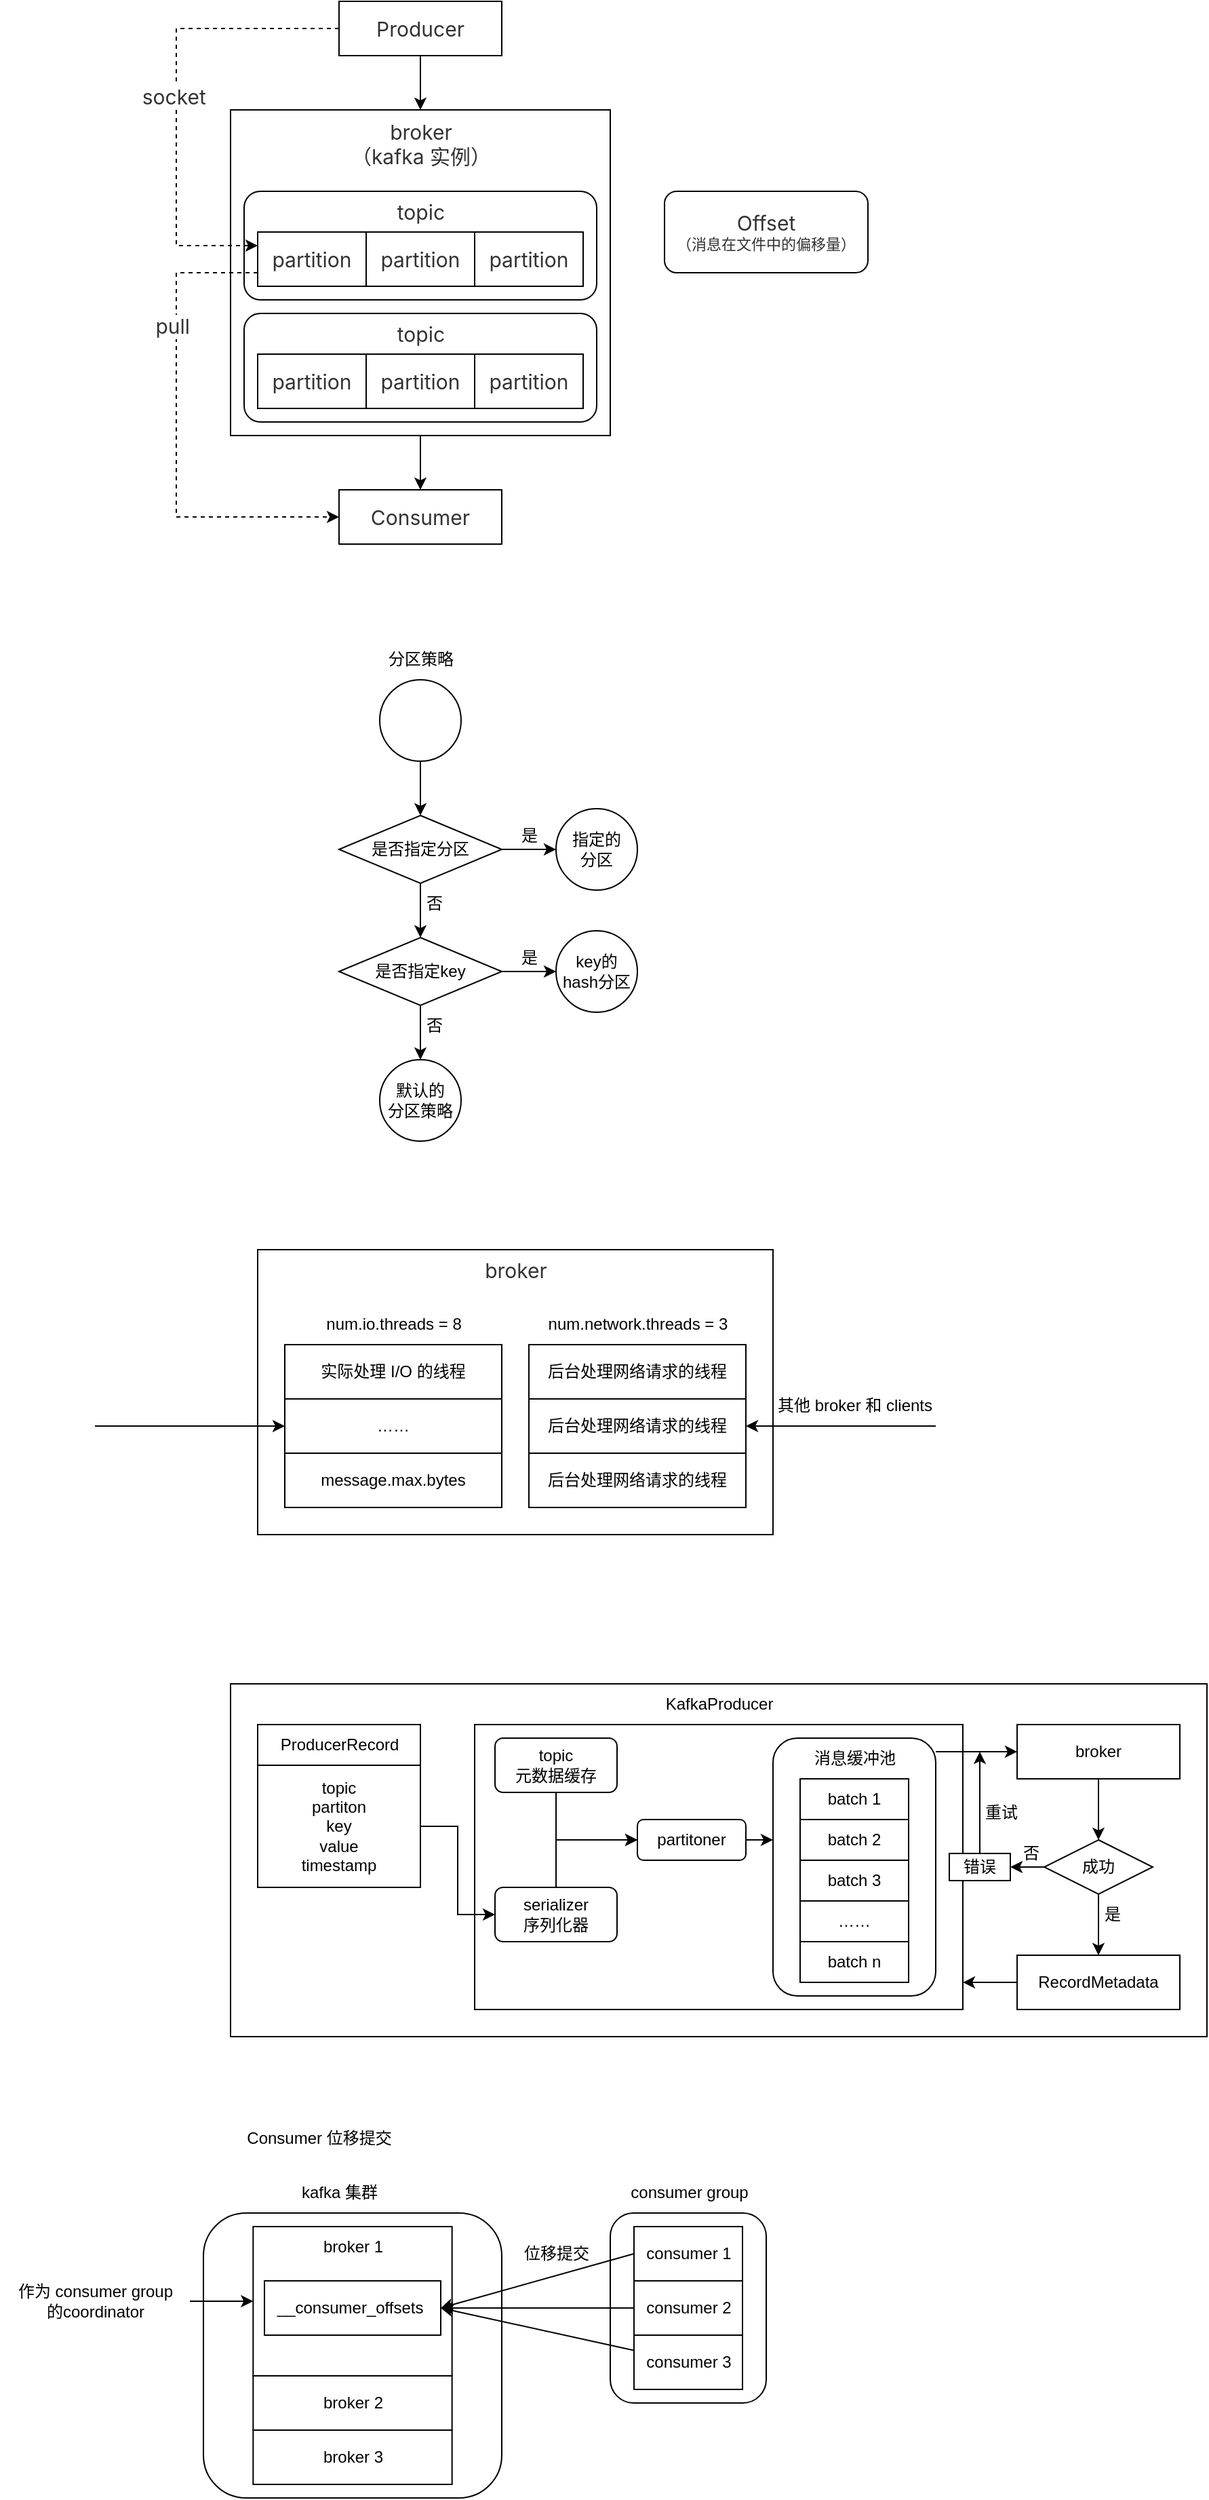 <mxfile version="20.3.6" type="github">
  <diagram id="tUmb8XhlvgioK_n3crcl" name="Page-1">
    <mxGraphModel dx="864" dy="456" grid="1" gridSize="10" guides="1" tooltips="1" connect="1" arrows="1" fold="1" page="1" pageScale="1" pageWidth="1000" pageHeight="1000" math="0" shadow="0">
      <root>
        <mxCell id="0" />
        <mxCell id="1" parent="0" />
        <mxCell id="RqvUq66pB6Gr40ib2uWk-3" value="&lt;span style=&quot;color: rgb(51, 51, 51); font-family: -apple-system, BlinkMacSystemFont, &amp;quot;Helvetica Neue&amp;quot;, &amp;quot;PingFang SC&amp;quot;, &amp;quot;Microsoft YaHei&amp;quot;, &amp;quot;Source Han Sans SC&amp;quot;, &amp;quot;Noto Sans CJK SC&amp;quot;, &amp;quot;WenQuanYi Micro Hei&amp;quot;, sans-serif; font-size: 15px; text-align: start; background-color: rgb(255, 255, 255);&quot;&gt;&lt;br&gt;&lt;/span&gt;" style="whiteSpace=wrap;html=1;" parent="1" vertex="1">
          <mxGeometry x="260" y="1000" width="380" height="210" as="geometry" />
        </mxCell>
        <mxCell id="quHDzJTUn6T4a545BPjp-5" value="&lt;span style=&quot;color: rgb(51, 51, 51); font-family: -apple-system, BlinkMacSystemFont, &amp;quot;Helvetica Neue&amp;quot;, &amp;quot;PingFang SC&amp;quot;, &amp;quot;Microsoft YaHei&amp;quot;, &amp;quot;Source Han Sans SC&amp;quot;, &amp;quot;Noto Sans CJK SC&amp;quot;, &amp;quot;WenQuanYi Micro Hei&amp;quot;, sans-serif; font-size: 15px; text-align: start; background-color: rgb(255, 255, 255);&quot;&gt;&lt;br&gt;&lt;/span&gt;" style="whiteSpace=wrap;html=1;" parent="1" vertex="1">
          <mxGeometry x="240" y="160" width="280" height="240" as="geometry" />
        </mxCell>
        <mxCell id="quHDzJTUn6T4a545BPjp-22" style="edgeStyle=orthogonalEdgeStyle;rounded=0;orthogonalLoop=1;jettySize=auto;html=1;" parent="1" source="quHDzJTUn6T4a545BPjp-1" target="quHDzJTUn6T4a545BPjp-5" edge="1">
          <mxGeometry relative="1" as="geometry" />
        </mxCell>
        <mxCell id="quHDzJTUn6T4a545BPjp-1" value="&lt;span style=&quot;color: rgb(51, 51, 51); font-family: -apple-system, BlinkMacSystemFont, &amp;quot;Helvetica Neue&amp;quot;, &amp;quot;PingFang SC&amp;quot;, &amp;quot;Microsoft YaHei&amp;quot;, &amp;quot;Source Han Sans SC&amp;quot;, &amp;quot;Noto Sans CJK SC&amp;quot;, &amp;quot;WenQuanYi Micro Hei&amp;quot;, sans-serif; font-size: 15px; text-align: start; background-color: rgb(255, 255, 255);&quot;&gt;Producer&lt;/span&gt;" style="rounded=0;whiteSpace=wrap;html=1;" parent="1" vertex="1">
          <mxGeometry x="320" y="80" width="120" height="40" as="geometry" />
        </mxCell>
        <mxCell id="quHDzJTUn6T4a545BPjp-3" value="&lt;span style=&quot;color: rgb(51, 51, 51); font-family: -apple-system, BlinkMacSystemFont, &amp;quot;Helvetica Neue&amp;quot;, &amp;quot;PingFang SC&amp;quot;, &amp;quot;Microsoft YaHei&amp;quot;, &amp;quot;Source Han Sans SC&amp;quot;, &amp;quot;Noto Sans CJK SC&amp;quot;, &amp;quot;WenQuanYi Micro Hei&amp;quot;, sans-serif; font-size: 15px; text-align: start; background-color: rgb(255, 255, 255);&quot;&gt;Consumer&lt;/span&gt;" style="rounded=0;whiteSpace=wrap;html=1;" parent="1" vertex="1">
          <mxGeometry x="320" y="440" width="120" height="40" as="geometry" />
        </mxCell>
        <mxCell id="quHDzJTUn6T4a545BPjp-23" style="edgeStyle=orthogonalEdgeStyle;rounded=0;orthogonalLoop=1;jettySize=auto;html=1;entryX=0.5;entryY=0;entryDx=0;entryDy=0;" parent="1" source="quHDzJTUn6T4a545BPjp-5" target="quHDzJTUn6T4a545BPjp-3" edge="1">
          <mxGeometry relative="1" as="geometry" />
        </mxCell>
        <mxCell id="quHDzJTUn6T4a545BPjp-13" value="" style="group" parent="1" vertex="1" connectable="0">
          <mxGeometry x="250" y="220" width="260" height="80" as="geometry" />
        </mxCell>
        <mxCell id="quHDzJTUn6T4a545BPjp-12" value="" style="rounded=1;whiteSpace=wrap;html=1;" parent="quHDzJTUn6T4a545BPjp-13" vertex="1">
          <mxGeometry width="260" height="80" as="geometry" />
        </mxCell>
        <mxCell id="quHDzJTUn6T4a545BPjp-7" value="&lt;span style=&quot;color: rgb(51, 51, 51); font-family: -apple-system, BlinkMacSystemFont, &amp;quot;Helvetica Neue&amp;quot;, &amp;quot;PingFang SC&amp;quot;, &amp;quot;Microsoft YaHei&amp;quot;, &amp;quot;Source Han Sans SC&amp;quot;, &amp;quot;Noto Sans CJK SC&amp;quot;, &amp;quot;WenQuanYi Micro Hei&amp;quot;, sans-serif; font-size: 15px; text-align: start; background-color: rgb(255, 255, 255);&quot;&gt;topic&lt;/span&gt;" style="text;html=1;align=center;verticalAlign=middle;resizable=0;points=[];autosize=1;strokeColor=none;fillColor=none;" parent="quHDzJTUn6T4a545BPjp-13" vertex="1">
          <mxGeometry x="100" width="60" height="30" as="geometry" />
        </mxCell>
        <mxCell id="quHDzJTUn6T4a545BPjp-8" value="&lt;span style=&quot;color: rgb(51, 51, 51); font-family: -apple-system, BlinkMacSystemFont, &amp;quot;Helvetica Neue&amp;quot;, &amp;quot;PingFang SC&amp;quot;, &amp;quot;Microsoft YaHei&amp;quot;, &amp;quot;Source Han Sans SC&amp;quot;, &amp;quot;Noto Sans CJK SC&amp;quot;, &amp;quot;WenQuanYi Micro Hei&amp;quot;, sans-serif; font-size: 15px; text-align: start; background-color: rgb(255, 255, 255);&quot;&gt;partition&lt;/span&gt;" style="rounded=0;whiteSpace=wrap;html=1;" parent="quHDzJTUn6T4a545BPjp-13" vertex="1">
          <mxGeometry x="10" y="30" width="80" height="40" as="geometry" />
        </mxCell>
        <mxCell id="quHDzJTUn6T4a545BPjp-9" value="&lt;span style=&quot;color: rgb(51, 51, 51); font-family: -apple-system, BlinkMacSystemFont, &amp;quot;Helvetica Neue&amp;quot;, &amp;quot;PingFang SC&amp;quot;, &amp;quot;Microsoft YaHei&amp;quot;, &amp;quot;Source Han Sans SC&amp;quot;, &amp;quot;Noto Sans CJK SC&amp;quot;, &amp;quot;WenQuanYi Micro Hei&amp;quot;, sans-serif; font-size: 15px; text-align: start; background-color: rgb(255, 255, 255);&quot;&gt;partition&lt;/span&gt;" style="rounded=0;whiteSpace=wrap;html=1;" parent="quHDzJTUn6T4a545BPjp-13" vertex="1">
          <mxGeometry x="90" y="30" width="80" height="40" as="geometry" />
        </mxCell>
        <mxCell id="quHDzJTUn6T4a545BPjp-10" value="&lt;span style=&quot;color: rgb(51, 51, 51); font-family: -apple-system, BlinkMacSystemFont, &amp;quot;Helvetica Neue&amp;quot;, &amp;quot;PingFang SC&amp;quot;, &amp;quot;Microsoft YaHei&amp;quot;, &amp;quot;Source Han Sans SC&amp;quot;, &amp;quot;Noto Sans CJK SC&amp;quot;, &amp;quot;WenQuanYi Micro Hei&amp;quot;, sans-serif; font-size: 15px; text-align: start; background-color: rgb(255, 255, 255);&quot;&gt;partition&lt;/span&gt;" style="rounded=0;whiteSpace=wrap;html=1;" parent="quHDzJTUn6T4a545BPjp-13" vertex="1">
          <mxGeometry x="170" y="30" width="80" height="40" as="geometry" />
        </mxCell>
        <mxCell id="quHDzJTUn6T4a545BPjp-16" value="" style="group" parent="1" vertex="1" connectable="0">
          <mxGeometry x="250" y="310" width="260" height="80" as="geometry" />
        </mxCell>
        <mxCell id="quHDzJTUn6T4a545BPjp-17" value="" style="rounded=1;whiteSpace=wrap;html=1;" parent="quHDzJTUn6T4a545BPjp-16" vertex="1">
          <mxGeometry width="260" height="80" as="geometry" />
        </mxCell>
        <mxCell id="quHDzJTUn6T4a545BPjp-18" value="&lt;span style=&quot;color: rgb(51, 51, 51); font-family: -apple-system, BlinkMacSystemFont, &amp;quot;Helvetica Neue&amp;quot;, &amp;quot;PingFang SC&amp;quot;, &amp;quot;Microsoft YaHei&amp;quot;, &amp;quot;Source Han Sans SC&amp;quot;, &amp;quot;Noto Sans CJK SC&amp;quot;, &amp;quot;WenQuanYi Micro Hei&amp;quot;, sans-serif; font-size: 15px; text-align: start; background-color: rgb(255, 255, 255);&quot;&gt;topic&lt;/span&gt;" style="text;html=1;align=center;verticalAlign=middle;resizable=0;points=[];autosize=1;strokeColor=none;fillColor=none;" parent="quHDzJTUn6T4a545BPjp-16" vertex="1">
          <mxGeometry x="100" width="60" height="30" as="geometry" />
        </mxCell>
        <mxCell id="quHDzJTUn6T4a545BPjp-19" value="&lt;span style=&quot;color: rgb(51, 51, 51); font-family: -apple-system, BlinkMacSystemFont, &amp;quot;Helvetica Neue&amp;quot;, &amp;quot;PingFang SC&amp;quot;, &amp;quot;Microsoft YaHei&amp;quot;, &amp;quot;Source Han Sans SC&amp;quot;, &amp;quot;Noto Sans CJK SC&amp;quot;, &amp;quot;WenQuanYi Micro Hei&amp;quot;, sans-serif; font-size: 15px; text-align: start; background-color: rgb(255, 255, 255);&quot;&gt;partition&lt;/span&gt;" style="rounded=0;whiteSpace=wrap;html=1;" parent="quHDzJTUn6T4a545BPjp-16" vertex="1">
          <mxGeometry x="10" y="30" width="80" height="40" as="geometry" />
        </mxCell>
        <mxCell id="quHDzJTUn6T4a545BPjp-20" value="&lt;span style=&quot;color: rgb(51, 51, 51); font-family: -apple-system, BlinkMacSystemFont, &amp;quot;Helvetica Neue&amp;quot;, &amp;quot;PingFang SC&amp;quot;, &amp;quot;Microsoft YaHei&amp;quot;, &amp;quot;Source Han Sans SC&amp;quot;, &amp;quot;Noto Sans CJK SC&amp;quot;, &amp;quot;WenQuanYi Micro Hei&amp;quot;, sans-serif; font-size: 15px; text-align: start; background-color: rgb(255, 255, 255);&quot;&gt;partition&lt;/span&gt;" style="rounded=0;whiteSpace=wrap;html=1;" parent="quHDzJTUn6T4a545BPjp-16" vertex="1">
          <mxGeometry x="90" y="30" width="80" height="40" as="geometry" />
        </mxCell>
        <mxCell id="quHDzJTUn6T4a545BPjp-21" value="&lt;span style=&quot;color: rgb(51, 51, 51); font-family: -apple-system, BlinkMacSystemFont, &amp;quot;Helvetica Neue&amp;quot;, &amp;quot;PingFang SC&amp;quot;, &amp;quot;Microsoft YaHei&amp;quot;, &amp;quot;Source Han Sans SC&amp;quot;, &amp;quot;Noto Sans CJK SC&amp;quot;, &amp;quot;WenQuanYi Micro Hei&amp;quot;, sans-serif; font-size: 15px; text-align: start; background-color: rgb(255, 255, 255);&quot;&gt;partition&lt;/span&gt;" style="rounded=0;whiteSpace=wrap;html=1;" parent="quHDzJTUn6T4a545BPjp-16" vertex="1">
          <mxGeometry x="170" y="30" width="80" height="40" as="geometry" />
        </mxCell>
        <mxCell id="quHDzJTUn6T4a545BPjp-28" value="&lt;span style=&quot;color: rgb(51, 51, 51); font-family: -apple-system, BlinkMacSystemFont, &amp;quot;Helvetica Neue&amp;quot;, &amp;quot;PingFang SC&amp;quot;, &amp;quot;Microsoft YaHei&amp;quot;, &amp;quot;Source Han Sans SC&amp;quot;, &amp;quot;Noto Sans CJK SC&amp;quot;, &amp;quot;WenQuanYi Micro Hei&amp;quot;, sans-serif; text-align: start; font-size: 15px;&quot;&gt;Offset&lt;/span&gt;&lt;br style=&quot;color: rgb(51, 51, 51); font-family: -apple-system, BlinkMacSystemFont, &amp;quot;Helvetica Neue&amp;quot;, &amp;quot;PingFang SC&amp;quot;, &amp;quot;Microsoft YaHei&amp;quot;, &amp;quot;Source Han Sans SC&amp;quot;, &amp;quot;Noto Sans CJK SC&amp;quot;, &amp;quot;WenQuanYi Micro Hei&amp;quot;, sans-serif; font-size: 12px; text-align: start;&quot;&gt;&lt;font style=&quot;color: rgb(51, 51, 51); font-family: -apple-system, BlinkMacSystemFont, &amp;quot;Helvetica Neue&amp;quot;, &amp;quot;PingFang SC&amp;quot;, &amp;quot;Microsoft YaHei&amp;quot;, &amp;quot;Source Han Sans SC&amp;quot;, &amp;quot;Noto Sans CJK SC&amp;quot;, &amp;quot;WenQuanYi Micro Hei&amp;quot;, sans-serif; text-align: start;&quot;&gt;（消息在文件中的偏移量）&lt;/font&gt;" style="rounded=1;whiteSpace=wrap;html=1;fontSize=11;" parent="1" vertex="1">
          <mxGeometry x="560" y="220" width="150" height="60" as="geometry" />
        </mxCell>
        <mxCell id="quHDzJTUn6T4a545BPjp-29" value="&lt;span style=&quot;color: rgb(51, 51, 51); font-family: -apple-system, BlinkMacSystemFont, &amp;quot;Helvetica Neue&amp;quot;, &amp;quot;PingFang SC&amp;quot;, &amp;quot;Microsoft YaHei&amp;quot;, &amp;quot;Source Han Sans SC&amp;quot;, &amp;quot;Noto Sans CJK SC&amp;quot;, &amp;quot;WenQuanYi Micro Hei&amp;quot;, sans-serif; font-size: 15px; text-align: start; background-color: rgb(255, 255, 255);&quot;&gt;broker&lt;/span&gt;&lt;br style=&quot;color: rgb(51, 51, 51); font-family: -apple-system, BlinkMacSystemFont, &amp;quot;Helvetica Neue&amp;quot;, &amp;quot;PingFang SC&amp;quot;, &amp;quot;Microsoft YaHei&amp;quot;, &amp;quot;Source Han Sans SC&amp;quot;, &amp;quot;Noto Sans CJK SC&amp;quot;, &amp;quot;WenQuanYi Micro Hei&amp;quot;, sans-serif; font-size: 15px; text-align: start;&quot;&gt;&lt;span style=&quot;color: rgb(51, 51, 51); font-family: -apple-system, BlinkMacSystemFont, &amp;quot;Helvetica Neue&amp;quot;, &amp;quot;PingFang SC&amp;quot;, &amp;quot;Microsoft YaHei&amp;quot;, &amp;quot;Source Han Sans SC&amp;quot;, &amp;quot;Noto Sans CJK SC&amp;quot;, &amp;quot;WenQuanYi Micro Hei&amp;quot;, sans-serif; font-size: 15px; text-align: start; background-color: rgb(255, 255, 255);&quot;&gt;（kafka 实例）&lt;/span&gt;" style="text;html=1;align=center;verticalAlign=middle;resizable=0;points=[];autosize=1;strokeColor=none;fillColor=none;fontSize=11;" parent="1" vertex="1">
          <mxGeometry x="315" y="160" width="130" height="50" as="geometry" />
        </mxCell>
        <mxCell id="quHDzJTUn6T4a545BPjp-30" style="edgeStyle=orthogonalEdgeStyle;rounded=0;orthogonalLoop=1;jettySize=auto;html=1;entryX=0;entryY=0.25;entryDx=0;entryDy=0;dashed=1;fontSize=11;exitX=0;exitY=0.5;exitDx=0;exitDy=0;" parent="1" source="quHDzJTUn6T4a545BPjp-1" target="quHDzJTUn6T4a545BPjp-8" edge="1">
          <mxGeometry relative="1" as="geometry">
            <Array as="points">
              <mxPoint x="200" y="100" />
              <mxPoint x="200" y="260" />
            </Array>
          </mxGeometry>
        </mxCell>
        <mxCell id="quHDzJTUn6T4a545BPjp-31" value="&lt;span style=&quot;color: rgb(51, 51, 51); font-family: -apple-system, BlinkMacSystemFont, &amp;quot;Helvetica Neue&amp;quot;, &amp;quot;PingFang SC&amp;quot;, &amp;quot;Microsoft YaHei&amp;quot;, &amp;quot;Source Han Sans SC&amp;quot;, &amp;quot;Noto Sans CJK SC&amp;quot;, &amp;quot;WenQuanYi Micro Hei&amp;quot;, sans-serif; font-size: 15px; text-align: start;&quot;&gt;socket&amp;nbsp;&lt;/span&gt;" style="edgeLabel;html=1;align=center;verticalAlign=middle;resizable=0;points=[];fontSize=11;" parent="quHDzJTUn6T4a545BPjp-30" vertex="1" connectable="0">
          <mxGeometry x="-0.423" y="2" relative="1" as="geometry">
            <mxPoint x="-22" y="48" as="offset" />
          </mxGeometry>
        </mxCell>
        <mxCell id="quHDzJTUn6T4a545BPjp-32" style="edgeStyle=orthogonalEdgeStyle;rounded=0;orthogonalLoop=1;jettySize=auto;html=1;entryX=0;entryY=0.5;entryDx=0;entryDy=0;dashed=1;fontSize=11;" parent="1" source="quHDzJTUn6T4a545BPjp-8" target="quHDzJTUn6T4a545BPjp-3" edge="1">
          <mxGeometry relative="1" as="geometry">
            <Array as="points">
              <mxPoint x="200" y="280" />
              <mxPoint x="200" y="460" />
            </Array>
          </mxGeometry>
        </mxCell>
        <mxCell id="quHDzJTUn6T4a545BPjp-33" value="&lt;span style=&quot;color: rgb(51, 51, 51); font-family: -apple-system, BlinkMacSystemFont, &amp;quot;Helvetica Neue&amp;quot;, &amp;quot;PingFang SC&amp;quot;, &amp;quot;Microsoft YaHei&amp;quot;, &amp;quot;Source Han Sans SC&amp;quot;, &amp;quot;Noto Sans CJK SC&amp;quot;, &amp;quot;WenQuanYi Micro Hei&amp;quot;, sans-serif; font-size: 15px; text-align: start;&quot;&gt;pull&amp;nbsp;&lt;/span&gt;" style="edgeLabel;html=1;align=center;verticalAlign=middle;resizable=0;points=[];fontSize=11;" parent="quHDzJTUn6T4a545BPjp-32" vertex="1" connectable="0">
          <mxGeometry x="-0.451" y="-1" relative="1" as="geometry">
            <mxPoint as="offset" />
          </mxGeometry>
        </mxCell>
        <mxCell id="tas6K1aLXxDEl5l0J1Os-1" value="分区策略" style="text;html=1;align=center;verticalAlign=middle;resizable=0;points=[];autosize=1;strokeColor=none;fillColor=none;" parent="1" vertex="1">
          <mxGeometry x="345" y="550" width="70" height="30" as="geometry" />
        </mxCell>
        <mxCell id="tas6K1aLXxDEl5l0J1Os-4" value="" style="edgeStyle=orthogonalEdgeStyle;rounded=0;orthogonalLoop=1;jettySize=auto;html=1;" parent="1" source="tas6K1aLXxDEl5l0J1Os-9" target="tas6K1aLXxDEl5l0J1Os-3" edge="1">
          <mxGeometry relative="1" as="geometry">
            <mxPoint x="380" y="640" as="sourcePoint" />
          </mxGeometry>
        </mxCell>
        <mxCell id="tas6K1aLXxDEl5l0J1Os-10" value="" style="edgeStyle=orthogonalEdgeStyle;rounded=0;orthogonalLoop=1;jettySize=auto;html=1;" parent="1" source="tas6K1aLXxDEl5l0J1Os-3" target="tas6K1aLXxDEl5l0J1Os-5" edge="1">
          <mxGeometry relative="1" as="geometry" />
        </mxCell>
        <mxCell id="tas6K1aLXxDEl5l0J1Os-15" value="" style="edgeStyle=orthogonalEdgeStyle;rounded=0;orthogonalLoop=1;jettySize=auto;html=1;" parent="1" source="tas6K1aLXxDEl5l0J1Os-3" target="tas6K1aLXxDEl5l0J1Os-14" edge="1">
          <mxGeometry relative="1" as="geometry" />
        </mxCell>
        <mxCell id="tas6K1aLXxDEl5l0J1Os-3" value="是否指定分区" style="rhombus;whiteSpace=wrap;html=1;" parent="1" vertex="1">
          <mxGeometry x="320" y="680" width="120" height="50" as="geometry" />
        </mxCell>
        <mxCell id="tas6K1aLXxDEl5l0J1Os-8" style="edgeStyle=orthogonalEdgeStyle;rounded=0;orthogonalLoop=1;jettySize=auto;html=1;entryX=0.5;entryY=0;entryDx=0;entryDy=0;" parent="1" source="tas6K1aLXxDEl5l0J1Os-5" target="tas6K1aLXxDEl5l0J1Os-7" edge="1">
          <mxGeometry relative="1" as="geometry" />
        </mxCell>
        <mxCell id="tas6K1aLXxDEl5l0J1Os-19" style="edgeStyle=orthogonalEdgeStyle;rounded=0;orthogonalLoop=1;jettySize=auto;html=1;" parent="1" source="tas6K1aLXxDEl5l0J1Os-5" target="tas6K1aLXxDEl5l0J1Os-18" edge="1">
          <mxGeometry relative="1" as="geometry" />
        </mxCell>
        <mxCell id="tas6K1aLXxDEl5l0J1Os-5" value="是否指定key" style="rhombus;whiteSpace=wrap;html=1;" parent="1" vertex="1">
          <mxGeometry x="320" y="770" width="120" height="50" as="geometry" />
        </mxCell>
        <mxCell id="tas6K1aLXxDEl5l0J1Os-7" value="默认的&lt;br&gt;分区策略" style="ellipse;whiteSpace=wrap;html=1;aspect=fixed;" parent="1" vertex="1">
          <mxGeometry x="350" y="860" width="60" height="60" as="geometry" />
        </mxCell>
        <mxCell id="tas6K1aLXxDEl5l0J1Os-9" value="" style="ellipse;whiteSpace=wrap;html=1;aspect=fixed;" parent="1" vertex="1">
          <mxGeometry x="350" y="580" width="60" height="60" as="geometry" />
        </mxCell>
        <mxCell id="tas6K1aLXxDEl5l0J1Os-11" value="否" style="text;html=1;align=center;verticalAlign=middle;resizable=0;points=[];autosize=1;strokeColor=none;fillColor=none;" parent="1" vertex="1">
          <mxGeometry x="370" y="730" width="40" height="30" as="geometry" />
        </mxCell>
        <mxCell id="tas6K1aLXxDEl5l0J1Os-12" value="否" style="text;html=1;align=center;verticalAlign=middle;resizable=0;points=[];autosize=1;strokeColor=none;fillColor=none;" parent="1" vertex="1">
          <mxGeometry x="370" y="820" width="40" height="30" as="geometry" />
        </mxCell>
        <mxCell id="tas6K1aLXxDEl5l0J1Os-14" value="指定的&lt;br&gt;分区" style="ellipse;whiteSpace=wrap;html=1;aspect=fixed;" parent="1" vertex="1">
          <mxGeometry x="480" y="675" width="60" height="60" as="geometry" />
        </mxCell>
        <mxCell id="tas6K1aLXxDEl5l0J1Os-16" value="是" style="text;html=1;align=center;verticalAlign=middle;resizable=0;points=[];autosize=1;strokeColor=none;fillColor=none;" parent="1" vertex="1">
          <mxGeometry x="440" y="680" width="40" height="30" as="geometry" />
        </mxCell>
        <mxCell id="tas6K1aLXxDEl5l0J1Os-17" value="是" style="text;html=1;align=center;verticalAlign=middle;resizable=0;points=[];autosize=1;strokeColor=none;fillColor=none;" parent="1" vertex="1">
          <mxGeometry x="440" y="770" width="40" height="30" as="geometry" />
        </mxCell>
        <mxCell id="tas6K1aLXxDEl5l0J1Os-18" value="key的&lt;br&gt;hash分区" style="ellipse;whiteSpace=wrap;html=1;aspect=fixed;" parent="1" vertex="1">
          <mxGeometry x="480" y="765" width="60" height="60" as="geometry" />
        </mxCell>
        <mxCell id="RqvUq66pB6Gr40ib2uWk-16" value="&lt;span style=&quot;color: rgb(51, 51, 51); font-family: -apple-system, BlinkMacSystemFont, &amp;quot;Helvetica Neue&amp;quot;, &amp;quot;PingFang SC&amp;quot;, &amp;quot;Microsoft YaHei&amp;quot;, &amp;quot;Source Han Sans SC&amp;quot;, &amp;quot;Noto Sans CJK SC&amp;quot;, &amp;quot;WenQuanYi Micro Hei&amp;quot;, sans-serif; font-size: 15px; text-align: start; background-color: rgb(255, 255, 255);&quot;&gt;broker&lt;/span&gt;" style="text;html=1;align=center;verticalAlign=middle;resizable=0;points=[];autosize=1;strokeColor=none;fillColor=none;fontSize=11;" parent="1" vertex="1">
          <mxGeometry x="415" y="1000" width="70" height="30" as="geometry" />
        </mxCell>
        <mxCell id="RqvUq66pB6Gr40ib2uWk-20" value="" style="group" parent="1" vertex="1" connectable="0">
          <mxGeometry x="460" y="1040" width="160" height="150" as="geometry" />
        </mxCell>
        <mxCell id="RqvUq66pB6Gr40ib2uWk-17" value="后台处理网络请求的线程" style="rounded=0;whiteSpace=wrap;html=1;" parent="RqvUq66pB6Gr40ib2uWk-20" vertex="1">
          <mxGeometry y="30" width="160" height="40" as="geometry" />
        </mxCell>
        <mxCell id="RqvUq66pB6Gr40ib2uWk-1" value="num.network.threads = 3" style="text;html=1;align=center;verticalAlign=middle;resizable=0;points=[];autosize=1;strokeColor=none;fillColor=none;" parent="RqvUq66pB6Gr40ib2uWk-20" vertex="1">
          <mxGeometry width="160" height="30" as="geometry" />
        </mxCell>
        <mxCell id="RqvUq66pB6Gr40ib2uWk-18" value="后台处理网络请求的线程" style="rounded=0;whiteSpace=wrap;html=1;" parent="RqvUq66pB6Gr40ib2uWk-20" vertex="1">
          <mxGeometry y="70" width="160" height="40" as="geometry" />
        </mxCell>
        <mxCell id="RqvUq66pB6Gr40ib2uWk-19" value="后台处理网络请求的线程" style="rounded=0;whiteSpace=wrap;html=1;" parent="RqvUq66pB6Gr40ib2uWk-20" vertex="1">
          <mxGeometry y="110" width="160" height="40" as="geometry" />
        </mxCell>
        <mxCell id="RqvUq66pB6Gr40ib2uWk-21" value="其他 broker 和 clients" style="text;html=1;align=center;verticalAlign=middle;resizable=0;points=[];autosize=1;strokeColor=none;fillColor=none;" parent="1" vertex="1">
          <mxGeometry x="630" y="1100" width="140" height="30" as="geometry" />
        </mxCell>
        <mxCell id="RqvUq66pB6Gr40ib2uWk-22" value="" style="endArrow=classic;html=1;rounded=0;entryX=1;entryY=0.5;entryDx=0;entryDy=0;" parent="1" target="RqvUq66pB6Gr40ib2uWk-18" edge="1">
          <mxGeometry width="50" height="50" relative="1" as="geometry">
            <mxPoint x="760" y="1130" as="sourcePoint" />
            <mxPoint x="530" y="940" as="targetPoint" />
          </mxGeometry>
        </mxCell>
        <mxCell id="RqvUq66pB6Gr40ib2uWk-23" value="" style="group" parent="1" vertex="1" connectable="0">
          <mxGeometry x="280" y="1040" width="160" height="150" as="geometry" />
        </mxCell>
        <mxCell id="RqvUq66pB6Gr40ib2uWk-24" value="实际处理 I/O 的线程" style="rounded=0;whiteSpace=wrap;html=1;" parent="RqvUq66pB6Gr40ib2uWk-23" vertex="1">
          <mxGeometry y="30" width="160" height="40" as="geometry" />
        </mxCell>
        <mxCell id="RqvUq66pB6Gr40ib2uWk-25" value="num.io.threads = 8" style="text;html=1;align=center;verticalAlign=middle;resizable=0;points=[];autosize=1;strokeColor=none;fillColor=none;" parent="RqvUq66pB6Gr40ib2uWk-23" vertex="1">
          <mxGeometry x="20" width="120" height="30" as="geometry" />
        </mxCell>
        <mxCell id="RqvUq66pB6Gr40ib2uWk-26" value="……" style="rounded=0;whiteSpace=wrap;html=1;" parent="RqvUq66pB6Gr40ib2uWk-23" vertex="1">
          <mxGeometry y="70" width="160" height="40" as="geometry" />
        </mxCell>
        <mxCell id="RqvUq66pB6Gr40ib2uWk-27" value="message.max.bytes" style="rounded=0;whiteSpace=wrap;html=1;" parent="RqvUq66pB6Gr40ib2uWk-23" vertex="1">
          <mxGeometry y="110" width="160" height="40" as="geometry" />
        </mxCell>
        <mxCell id="RqvUq66pB6Gr40ib2uWk-28" value="" style="endArrow=classic;html=1;rounded=0;entryX=0;entryY=0.5;entryDx=0;entryDy=0;" parent="1" target="RqvUq66pB6Gr40ib2uWk-26" edge="1">
          <mxGeometry width="50" height="50" relative="1" as="geometry">
            <mxPoint x="140" y="1130" as="sourcePoint" />
            <mxPoint x="630" y="1140" as="targetPoint" />
          </mxGeometry>
        </mxCell>
        <mxCell id="b9hsjoLaR-FR1s4FdNo--40" value="" style="group" parent="1" vertex="1" connectable="0">
          <mxGeometry x="240" y="1320" width="720" height="260" as="geometry" />
        </mxCell>
        <mxCell id="b9hsjoLaR-FR1s4FdNo--39" value="" style="rounded=0;whiteSpace=wrap;html=1;" parent="b9hsjoLaR-FR1s4FdNo--40" vertex="1">
          <mxGeometry width="720" height="260" as="geometry" />
        </mxCell>
        <mxCell id="b9hsjoLaR-FR1s4FdNo--1" value="" style="whiteSpace=wrap;html=1;" parent="b9hsjoLaR-FR1s4FdNo--40" vertex="1">
          <mxGeometry x="20" y="30" width="120" height="30" as="geometry" />
        </mxCell>
        <mxCell id="b9hsjoLaR-FR1s4FdNo--2" value="KafkaProducer" style="text;html=1;align=center;verticalAlign=middle;resizable=0;points=[];autosize=1;strokeColor=none;fillColor=none;" parent="b9hsjoLaR-FR1s4FdNo--40" vertex="1">
          <mxGeometry x="310" width="100" height="30" as="geometry" />
        </mxCell>
        <mxCell id="b9hsjoLaR-FR1s4FdNo--3" value="ProducerRecord" style="text;html=1;align=center;verticalAlign=middle;resizable=0;points=[];autosize=1;strokeColor=none;fillColor=none;" parent="b9hsjoLaR-FR1s4FdNo--40" vertex="1">
          <mxGeometry x="25" y="30" width="110" height="30" as="geometry" />
        </mxCell>
        <mxCell id="b9hsjoLaR-FR1s4FdNo--4" value="topic&lt;br&gt;partiton&lt;br&gt;key&lt;br&gt;value&lt;br&gt;timestamp" style="rounded=0;whiteSpace=wrap;html=1;" parent="b9hsjoLaR-FR1s4FdNo--40" vertex="1">
          <mxGeometry x="20" y="60" width="120" height="90" as="geometry" />
        </mxCell>
        <mxCell id="b9hsjoLaR-FR1s4FdNo--6" value="" style="rounded=0;whiteSpace=wrap;html=1;" parent="b9hsjoLaR-FR1s4FdNo--40" vertex="1">
          <mxGeometry x="180" y="30" width="360" height="210" as="geometry" />
        </mxCell>
        <mxCell id="b9hsjoLaR-FR1s4FdNo--7" value="topic &lt;br&gt;元数据缓存" style="rounded=1;whiteSpace=wrap;html=1;" parent="b9hsjoLaR-FR1s4FdNo--40" vertex="1">
          <mxGeometry x="195" y="40" width="90" height="40" as="geometry" />
        </mxCell>
        <mxCell id="b9hsjoLaR-FR1s4FdNo--22" style="edgeStyle=orthogonalEdgeStyle;rounded=0;orthogonalLoop=1;jettySize=auto;html=1;" parent="b9hsjoLaR-FR1s4FdNo--40" source="b9hsjoLaR-FR1s4FdNo--8" edge="1">
          <mxGeometry relative="1" as="geometry">
            <mxPoint x="400" y="115" as="targetPoint" />
          </mxGeometry>
        </mxCell>
        <mxCell id="b9hsjoLaR-FR1s4FdNo--8" value="partitoner" style="rounded=1;whiteSpace=wrap;html=1;" parent="b9hsjoLaR-FR1s4FdNo--40" vertex="1">
          <mxGeometry x="300" y="100" width="80" height="30" as="geometry" />
        </mxCell>
        <mxCell id="b9hsjoLaR-FR1s4FdNo--20" style="edgeStyle=orthogonalEdgeStyle;rounded=0;orthogonalLoop=1;jettySize=auto;html=1;entryX=0;entryY=0.5;entryDx=0;entryDy=0;exitX=0.5;exitY=1;exitDx=0;exitDy=0;" parent="b9hsjoLaR-FR1s4FdNo--40" source="b9hsjoLaR-FR1s4FdNo--7" target="b9hsjoLaR-FR1s4FdNo--8" edge="1">
          <mxGeometry relative="1" as="geometry" />
        </mxCell>
        <mxCell id="b9hsjoLaR-FR1s4FdNo--21" style="edgeStyle=orthogonalEdgeStyle;rounded=0;orthogonalLoop=1;jettySize=auto;html=1;entryX=0;entryY=0.5;entryDx=0;entryDy=0;exitX=0.5;exitY=0;exitDx=0;exitDy=0;" parent="b9hsjoLaR-FR1s4FdNo--40" source="b9hsjoLaR-FR1s4FdNo--9" target="b9hsjoLaR-FR1s4FdNo--8" edge="1">
          <mxGeometry relative="1" as="geometry" />
        </mxCell>
        <mxCell id="b9hsjoLaR-FR1s4FdNo--9" value="serializer&lt;br&gt;序列化器" style="rounded=1;whiteSpace=wrap;html=1;" parent="b9hsjoLaR-FR1s4FdNo--40" vertex="1">
          <mxGeometry x="195" y="150" width="90" height="40" as="geometry" />
        </mxCell>
        <mxCell id="b9hsjoLaR-FR1s4FdNo--18" value="" style="group" parent="b9hsjoLaR-FR1s4FdNo--40" vertex="1" connectable="0">
          <mxGeometry x="400" y="40" width="120" height="190" as="geometry" />
        </mxCell>
        <mxCell id="b9hsjoLaR-FR1s4FdNo--10" value="" style="rounded=1;whiteSpace=wrap;html=1;" parent="b9hsjoLaR-FR1s4FdNo--18" vertex="1">
          <mxGeometry width="120" height="190" as="geometry" />
        </mxCell>
        <mxCell id="b9hsjoLaR-FR1s4FdNo--12" value="消息缓冲池" style="text;html=1;align=center;verticalAlign=middle;resizable=0;points=[];autosize=1;strokeColor=none;fillColor=none;" parent="b9hsjoLaR-FR1s4FdNo--18" vertex="1">
          <mxGeometry x="20" width="80" height="30" as="geometry" />
        </mxCell>
        <mxCell id="b9hsjoLaR-FR1s4FdNo--13" value="batch 2" style="rounded=0;whiteSpace=wrap;html=1;" parent="b9hsjoLaR-FR1s4FdNo--18" vertex="1">
          <mxGeometry x="20" y="60" width="80" height="30" as="geometry" />
        </mxCell>
        <mxCell id="b9hsjoLaR-FR1s4FdNo--14" value="batch 1" style="rounded=0;whiteSpace=wrap;html=1;" parent="b9hsjoLaR-FR1s4FdNo--18" vertex="1">
          <mxGeometry x="20" y="30" width="80" height="30" as="geometry" />
        </mxCell>
        <mxCell id="b9hsjoLaR-FR1s4FdNo--15" value="batch 3" style="rounded=0;whiteSpace=wrap;html=1;" parent="b9hsjoLaR-FR1s4FdNo--18" vertex="1">
          <mxGeometry x="20" y="90" width="80" height="30" as="geometry" />
        </mxCell>
        <mxCell id="b9hsjoLaR-FR1s4FdNo--16" value="……" style="rounded=0;whiteSpace=wrap;html=1;" parent="b9hsjoLaR-FR1s4FdNo--18" vertex="1">
          <mxGeometry x="20" y="120" width="80" height="30" as="geometry" />
        </mxCell>
        <mxCell id="b9hsjoLaR-FR1s4FdNo--17" value="batch n" style="rounded=0;whiteSpace=wrap;html=1;" parent="b9hsjoLaR-FR1s4FdNo--18" vertex="1">
          <mxGeometry x="20" y="150" width="80" height="30" as="geometry" />
        </mxCell>
        <mxCell id="b9hsjoLaR-FR1s4FdNo--24" value="broker" style="rounded=0;whiteSpace=wrap;html=1;" parent="b9hsjoLaR-FR1s4FdNo--40" vertex="1">
          <mxGeometry x="580" y="30" width="120" height="40" as="geometry" />
        </mxCell>
        <mxCell id="b9hsjoLaR-FR1s4FdNo--19" style="edgeStyle=orthogonalEdgeStyle;rounded=0;orthogonalLoop=1;jettySize=auto;html=1;" parent="b9hsjoLaR-FR1s4FdNo--40" source="b9hsjoLaR-FR1s4FdNo--4" target="b9hsjoLaR-FR1s4FdNo--9" edge="1">
          <mxGeometry relative="1" as="geometry" />
        </mxCell>
        <mxCell id="b9hsjoLaR-FR1s4FdNo--28" style="edgeStyle=orthogonalEdgeStyle;rounded=0;orthogonalLoop=1;jettySize=auto;html=1;entryX=1;entryY=0.905;entryDx=0;entryDy=0;entryPerimeter=0;" parent="b9hsjoLaR-FR1s4FdNo--40" source="b9hsjoLaR-FR1s4FdNo--25" target="b9hsjoLaR-FR1s4FdNo--6" edge="1">
          <mxGeometry relative="1" as="geometry" />
        </mxCell>
        <mxCell id="b9hsjoLaR-FR1s4FdNo--25" value="RecordMetadata" style="rounded=0;whiteSpace=wrap;html=1;" parent="b9hsjoLaR-FR1s4FdNo--40" vertex="1">
          <mxGeometry x="580" y="200" width="120" height="40" as="geometry" />
        </mxCell>
        <mxCell id="b9hsjoLaR-FR1s4FdNo--27" style="edgeStyle=orthogonalEdgeStyle;rounded=0;orthogonalLoop=1;jettySize=auto;html=1;entryX=0.5;entryY=0;entryDx=0;entryDy=0;" parent="b9hsjoLaR-FR1s4FdNo--40" source="b9hsjoLaR-FR1s4FdNo--26" target="b9hsjoLaR-FR1s4FdNo--25" edge="1">
          <mxGeometry relative="1" as="geometry" />
        </mxCell>
        <mxCell id="b9hsjoLaR-FR1s4FdNo--26" value="成功" style="rhombus;whiteSpace=wrap;html=1;" parent="b9hsjoLaR-FR1s4FdNo--40" vertex="1">
          <mxGeometry x="600" y="115" width="80" height="40" as="geometry" />
        </mxCell>
        <mxCell id="b9hsjoLaR-FR1s4FdNo--34" style="edgeStyle=orthogonalEdgeStyle;rounded=0;orthogonalLoop=1;jettySize=auto;html=1;entryX=0.5;entryY=0;entryDx=0;entryDy=0;" parent="b9hsjoLaR-FR1s4FdNo--40" source="b9hsjoLaR-FR1s4FdNo--24" target="b9hsjoLaR-FR1s4FdNo--26" edge="1">
          <mxGeometry relative="1" as="geometry" />
        </mxCell>
        <mxCell id="b9hsjoLaR-FR1s4FdNo--29" value="是" style="text;html=1;align=center;verticalAlign=middle;resizable=0;points=[];autosize=1;strokeColor=none;fillColor=none;" parent="b9hsjoLaR-FR1s4FdNo--40" vertex="1">
          <mxGeometry x="630" y="155" width="40" height="30" as="geometry" />
        </mxCell>
        <mxCell id="b9hsjoLaR-FR1s4FdNo--36" style="edgeStyle=orthogonalEdgeStyle;rounded=0;orthogonalLoop=1;jettySize=auto;html=1;" parent="b9hsjoLaR-FR1s4FdNo--40" source="b9hsjoLaR-FR1s4FdNo--30" edge="1">
          <mxGeometry relative="1" as="geometry">
            <mxPoint x="552.5" y="50" as="targetPoint" />
          </mxGeometry>
        </mxCell>
        <mxCell id="b9hsjoLaR-FR1s4FdNo--30" value="错误" style="rounded=0;whiteSpace=wrap;html=1;" parent="b9hsjoLaR-FR1s4FdNo--40" vertex="1">
          <mxGeometry x="530" y="125" width="45" height="20" as="geometry" />
        </mxCell>
        <mxCell id="b9hsjoLaR-FR1s4FdNo--32" value="否" style="text;html=1;align=center;verticalAlign=middle;resizable=0;points=[];autosize=1;strokeColor=none;fillColor=none;" parent="b9hsjoLaR-FR1s4FdNo--40" vertex="1">
          <mxGeometry x="570" y="110" width="40" height="30" as="geometry" />
        </mxCell>
        <mxCell id="b9hsjoLaR-FR1s4FdNo--31" style="edgeStyle=orthogonalEdgeStyle;rounded=0;orthogonalLoop=1;jettySize=auto;html=1;" parent="b9hsjoLaR-FR1s4FdNo--40" source="b9hsjoLaR-FR1s4FdNo--26" target="b9hsjoLaR-FR1s4FdNo--30" edge="1">
          <mxGeometry relative="1" as="geometry" />
        </mxCell>
        <mxCell id="b9hsjoLaR-FR1s4FdNo--35" style="edgeStyle=orthogonalEdgeStyle;rounded=0;orthogonalLoop=1;jettySize=auto;html=1;entryX=0;entryY=0.5;entryDx=0;entryDy=0;" parent="b9hsjoLaR-FR1s4FdNo--40" source="b9hsjoLaR-FR1s4FdNo--10" target="b9hsjoLaR-FR1s4FdNo--24" edge="1">
          <mxGeometry relative="1" as="geometry">
            <Array as="points">
              <mxPoint x="540" y="50" />
              <mxPoint x="540" y="50" />
            </Array>
          </mxGeometry>
        </mxCell>
        <mxCell id="b9hsjoLaR-FR1s4FdNo--37" value="重试" style="text;html=1;align=center;verticalAlign=middle;resizable=0;points=[];autosize=1;strokeColor=none;fillColor=none;" parent="b9hsjoLaR-FR1s4FdNo--40" vertex="1">
          <mxGeometry x="543" y="80" width="50" height="30" as="geometry" />
        </mxCell>
        <mxCell id="wAi_R29Kmgo8N0L94blS-1" value="Consumer 位移提交" style="text;html=1;align=center;verticalAlign=middle;resizable=0;points=[];autosize=1;strokeColor=none;fillColor=none;" vertex="1" parent="1">
          <mxGeometry x="240" y="1640" width="130" height="30" as="geometry" />
        </mxCell>
        <mxCell id="wAi_R29Kmgo8N0L94blS-18" value="" style="group" vertex="1" connectable="0" parent="1">
          <mxGeometry x="70" y="1680" width="370" height="240" as="geometry" />
        </mxCell>
        <mxCell id="wAi_R29Kmgo8N0L94blS-6" value="kafka 集群" style="text;html=1;align=center;verticalAlign=middle;resizable=0;points=[];autosize=1;strokeColor=none;fillColor=none;" vertex="1" parent="wAi_R29Kmgo8N0L94blS-18">
          <mxGeometry x="210" width="80" height="30" as="geometry" />
        </mxCell>
        <mxCell id="wAi_R29Kmgo8N0L94blS-10" value="作为 consumer group &lt;br&gt;的coordinator" style="text;html=1;align=center;verticalAlign=middle;resizable=0;points=[];autosize=1;strokeColor=none;fillColor=none;" vertex="1" parent="wAi_R29Kmgo8N0L94blS-18">
          <mxGeometry y="75" width="140" height="40" as="geometry" />
        </mxCell>
        <mxCell id="wAi_R29Kmgo8N0L94blS-17" value="" style="group" vertex="1" connectable="0" parent="wAi_R29Kmgo8N0L94blS-18">
          <mxGeometry x="150" y="30" width="220" height="210" as="geometry" />
        </mxCell>
        <mxCell id="wAi_R29Kmgo8N0L94blS-12" value="" style="rounded=1;whiteSpace=wrap;html=1;" vertex="1" parent="wAi_R29Kmgo8N0L94blS-17">
          <mxGeometry width="220" height="210" as="geometry" />
        </mxCell>
        <mxCell id="wAi_R29Kmgo8N0L94blS-2" value="" style="rounded=0;whiteSpace=wrap;html=1;" vertex="1" parent="wAi_R29Kmgo8N0L94blS-17">
          <mxGeometry x="36.667" y="10" width="146.667" height="110" as="geometry" />
        </mxCell>
        <mxCell id="wAi_R29Kmgo8N0L94blS-3" value="broker 2" style="rounded=0;whiteSpace=wrap;html=1;" vertex="1" parent="wAi_R29Kmgo8N0L94blS-17">
          <mxGeometry x="36.667" y="120" width="146.667" height="40" as="geometry" />
        </mxCell>
        <mxCell id="wAi_R29Kmgo8N0L94blS-4" value="broker 3" style="rounded=0;whiteSpace=wrap;html=1;" vertex="1" parent="wAi_R29Kmgo8N0L94blS-17">
          <mxGeometry x="36.667" y="160" width="146.667" height="40" as="geometry" />
        </mxCell>
        <mxCell id="wAi_R29Kmgo8N0L94blS-15" value="&lt;span style=&quot;&quot;&gt;broker 1&lt;/span&gt;" style="text;html=1;align=center;verticalAlign=middle;resizable=0;points=[];autosize=1;strokeColor=none;fillColor=none;" vertex="1" parent="wAi_R29Kmgo8N0L94blS-17">
          <mxGeometry x="75.003" y="10" width="70" height="30" as="geometry" />
        </mxCell>
        <mxCell id="wAi_R29Kmgo8N0L94blS-16" value="__consumer_offsets&amp;nbsp;" style="rounded=0;whiteSpace=wrap;html=1;" vertex="1" parent="wAi_R29Kmgo8N0L94blS-17">
          <mxGeometry x="45" y="50" width="130" height="40" as="geometry" />
        </mxCell>
        <mxCell id="wAi_R29Kmgo8N0L94blS-11" style="edgeStyle=orthogonalEdgeStyle;rounded=0;orthogonalLoop=1;jettySize=auto;html=1;" edge="1" parent="wAi_R29Kmgo8N0L94blS-18" source="wAi_R29Kmgo8N0L94blS-10" target="wAi_R29Kmgo8N0L94blS-2">
          <mxGeometry relative="1" as="geometry" />
        </mxCell>
        <mxCell id="wAi_R29Kmgo8N0L94blS-19" value="" style="group" vertex="1" connectable="0" parent="1">
          <mxGeometry x="520" y="1680" width="115" height="170" as="geometry" />
        </mxCell>
        <mxCell id="wAi_R29Kmgo8N0L94blS-13" value="" style="rounded=1;whiteSpace=wrap;html=1;" vertex="1" parent="wAi_R29Kmgo8N0L94blS-19">
          <mxGeometry y="30" width="115" height="140" as="geometry" />
        </mxCell>
        <mxCell id="wAi_R29Kmgo8N0L94blS-5" value="consumer 1" style="rounded=0;whiteSpace=wrap;html=1;" vertex="1" parent="wAi_R29Kmgo8N0L94blS-19">
          <mxGeometry x="17.5" y="40" width="80" height="40" as="geometry" />
        </mxCell>
        <mxCell id="wAi_R29Kmgo8N0L94blS-7" value="consumer 2" style="rounded=0;whiteSpace=wrap;html=1;" vertex="1" parent="wAi_R29Kmgo8N0L94blS-19">
          <mxGeometry x="17.5" y="80" width="80" height="40" as="geometry" />
        </mxCell>
        <mxCell id="wAi_R29Kmgo8N0L94blS-8" value="consumer 3" style="rounded=0;whiteSpace=wrap;html=1;" vertex="1" parent="wAi_R29Kmgo8N0L94blS-19">
          <mxGeometry x="17.5" y="120" width="80" height="40" as="geometry" />
        </mxCell>
        <mxCell id="wAi_R29Kmgo8N0L94blS-9" value="consumer group" style="text;html=1;align=center;verticalAlign=middle;resizable=0;points=[];autosize=1;strokeColor=none;fillColor=none;" vertex="1" parent="wAi_R29Kmgo8N0L94blS-19">
          <mxGeometry x="2.5" width="110" height="30" as="geometry" />
        </mxCell>
        <mxCell id="wAi_R29Kmgo8N0L94blS-20" style="rounded=0;orthogonalLoop=1;jettySize=auto;html=1;exitX=0;exitY=0.5;exitDx=0;exitDy=0;entryX=1;entryY=0.5;entryDx=0;entryDy=0;" edge="1" parent="1" source="wAi_R29Kmgo8N0L94blS-5" target="wAi_R29Kmgo8N0L94blS-16">
          <mxGeometry relative="1" as="geometry">
            <mxPoint x="400" y="1780" as="targetPoint" />
          </mxGeometry>
        </mxCell>
        <mxCell id="wAi_R29Kmgo8N0L94blS-21" style="edgeStyle=none;rounded=0;orthogonalLoop=1;jettySize=auto;html=1;entryX=1;entryY=0.5;entryDx=0;entryDy=0;" edge="1" parent="1" source="wAi_R29Kmgo8N0L94blS-7" target="wAi_R29Kmgo8N0L94blS-16">
          <mxGeometry relative="1" as="geometry" />
        </mxCell>
        <mxCell id="wAi_R29Kmgo8N0L94blS-22" style="edgeStyle=none;rounded=0;orthogonalLoop=1;jettySize=auto;html=1;entryX=1;entryY=0.5;entryDx=0;entryDy=0;" edge="1" parent="1" source="wAi_R29Kmgo8N0L94blS-8" target="wAi_R29Kmgo8N0L94blS-16">
          <mxGeometry relative="1" as="geometry" />
        </mxCell>
        <mxCell id="wAi_R29Kmgo8N0L94blS-23" value="位移提交" style="text;html=1;align=center;verticalAlign=middle;resizable=0;points=[];autosize=1;strokeColor=none;fillColor=none;" vertex="1" parent="1">
          <mxGeometry x="445" y="1725" width="70" height="30" as="geometry" />
        </mxCell>
      </root>
    </mxGraphModel>
  </diagram>
</mxfile>
